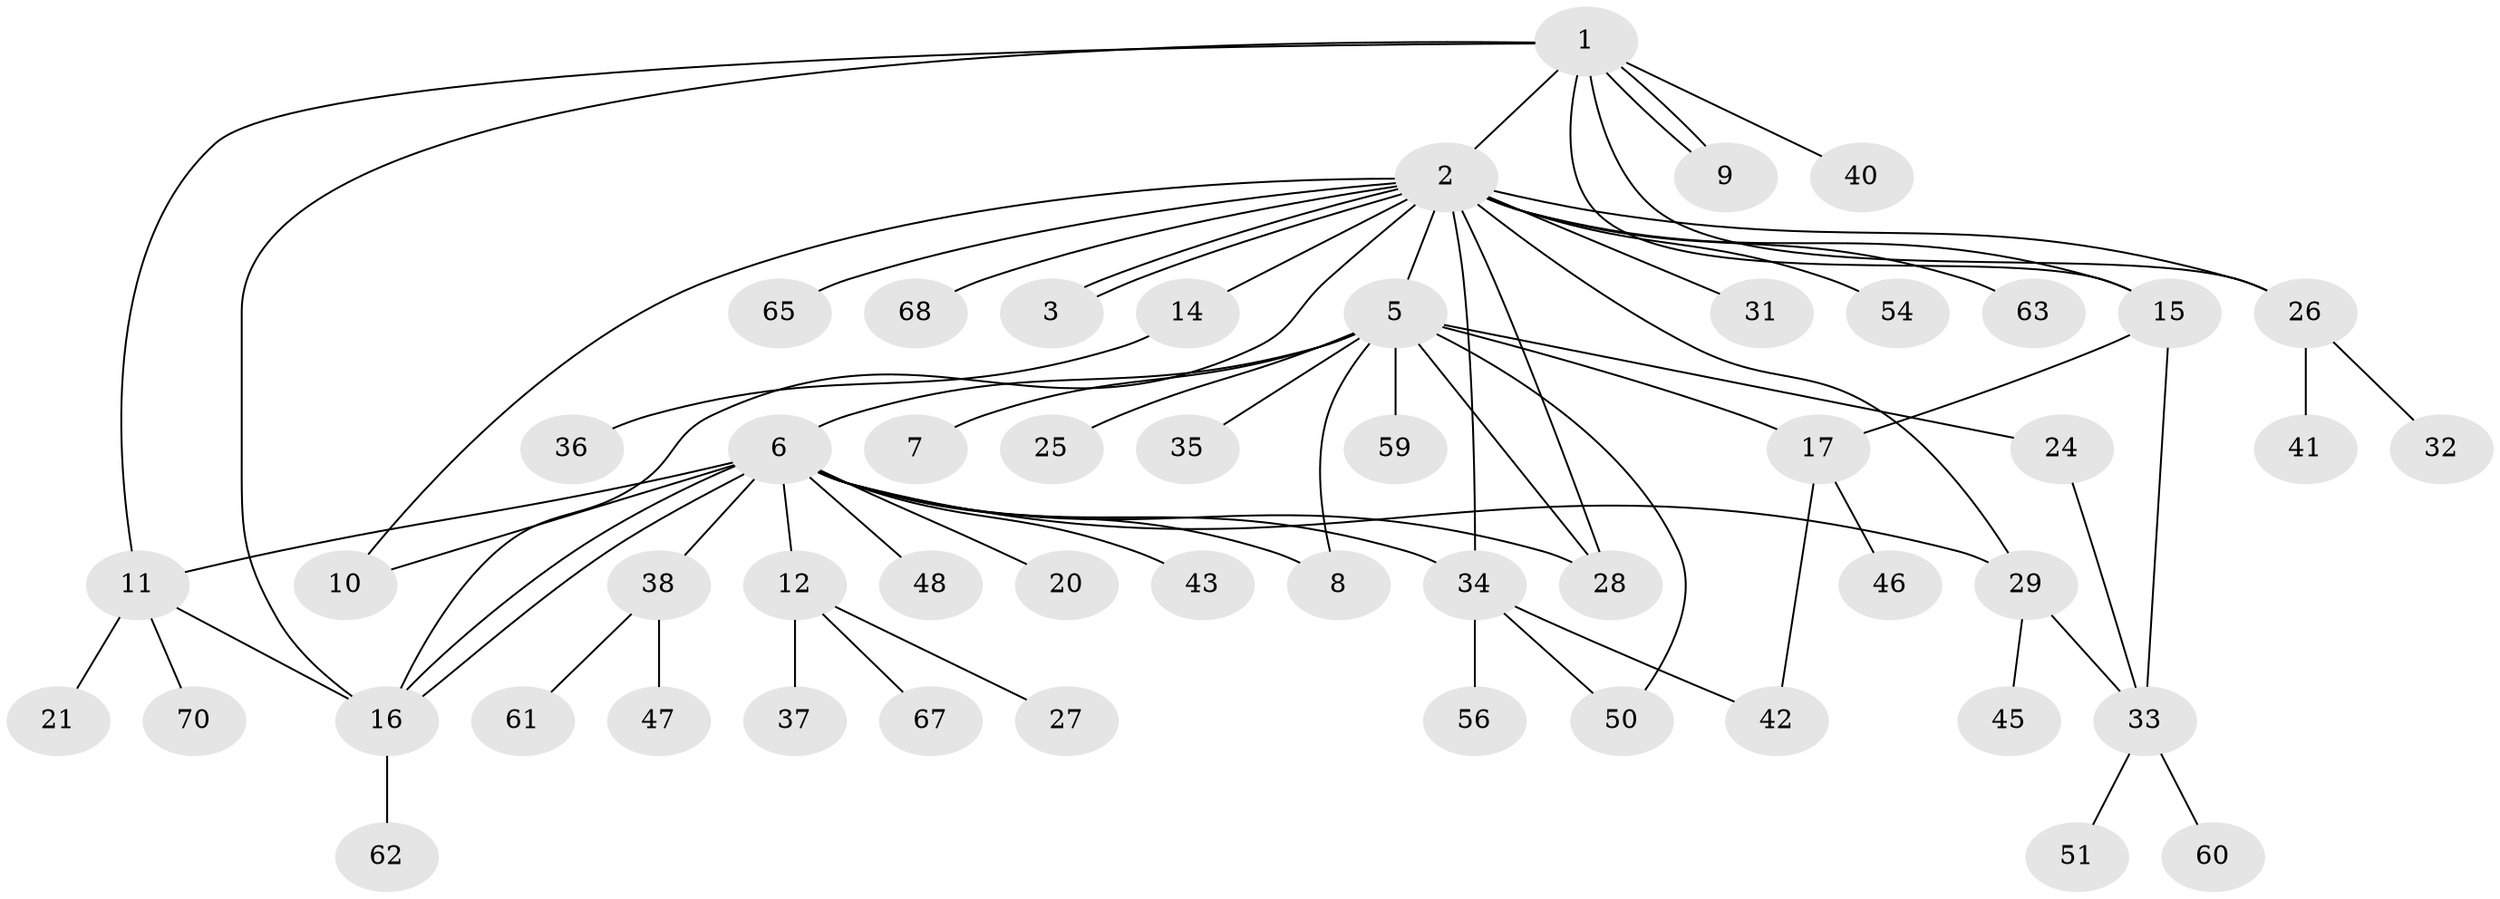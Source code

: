 // original degree distribution, {8: 0.014285714285714285, 12: 0.02857142857142857, 2: 0.14285714285714285, 7: 0.014285714285714285, 15: 0.014285714285714285, 1: 0.5571428571428572, 3: 0.1, 6: 0.02857142857142857, 5: 0.05714285714285714, 4: 0.04285714285714286}
// Generated by graph-tools (version 1.1) at 2025/41/03/06/25 10:41:49]
// undirected, 52 vertices, 71 edges
graph export_dot {
graph [start="1"]
  node [color=gray90,style=filled];
  1 [super="+58"];
  2 [super="+4"];
  3;
  5 [super="+64"];
  6 [super="+19"];
  7;
  8 [super="+49"];
  9;
  10;
  11 [super="+55"];
  12 [super="+13"];
  14 [super="+18"];
  15;
  16 [super="+22"];
  17 [super="+44"];
  20;
  21 [super="+23"];
  24;
  25;
  26 [super="+66"];
  27;
  28;
  29 [super="+30"];
  31;
  32;
  33 [super="+39"];
  34;
  35;
  36;
  37;
  38 [super="+57"];
  40;
  41;
  42 [super="+69"];
  43;
  45;
  46 [super="+53"];
  47;
  48;
  50 [super="+52"];
  51;
  54;
  56;
  59;
  60;
  61;
  62;
  63;
  65;
  67;
  68;
  70;
  1 -- 2;
  1 -- 9;
  1 -- 9;
  1 -- 11;
  1 -- 15;
  1 -- 40;
  1 -- 26;
  1 -- 16;
  2 -- 3;
  2 -- 3;
  2 -- 14;
  2 -- 15;
  2 -- 16;
  2 -- 28;
  2 -- 31;
  2 -- 34;
  2 -- 54;
  2 -- 29;
  2 -- 65;
  2 -- 26;
  2 -- 68;
  2 -- 5;
  2 -- 10;
  2 -- 63;
  5 -- 6;
  5 -- 7;
  5 -- 8;
  5 -- 24;
  5 -- 25;
  5 -- 28;
  5 -- 35;
  5 -- 50;
  5 -- 59;
  5 -- 17;
  6 -- 8;
  6 -- 10;
  6 -- 11;
  6 -- 12;
  6 -- 16;
  6 -- 16;
  6 -- 20;
  6 -- 28;
  6 -- 29;
  6 -- 34;
  6 -- 38;
  6 -- 43;
  6 -- 48;
  11 -- 16;
  11 -- 21;
  11 -- 70;
  12 -- 27;
  12 -- 37;
  12 -- 67;
  14 -- 36;
  15 -- 17;
  15 -- 33;
  16 -- 62;
  17 -- 46;
  17 -- 42;
  24 -- 33;
  26 -- 32;
  26 -- 41;
  29 -- 33;
  29 -- 45;
  33 -- 51;
  33 -- 60;
  34 -- 42;
  34 -- 50;
  34 -- 56;
  38 -- 47;
  38 -- 61;
}
